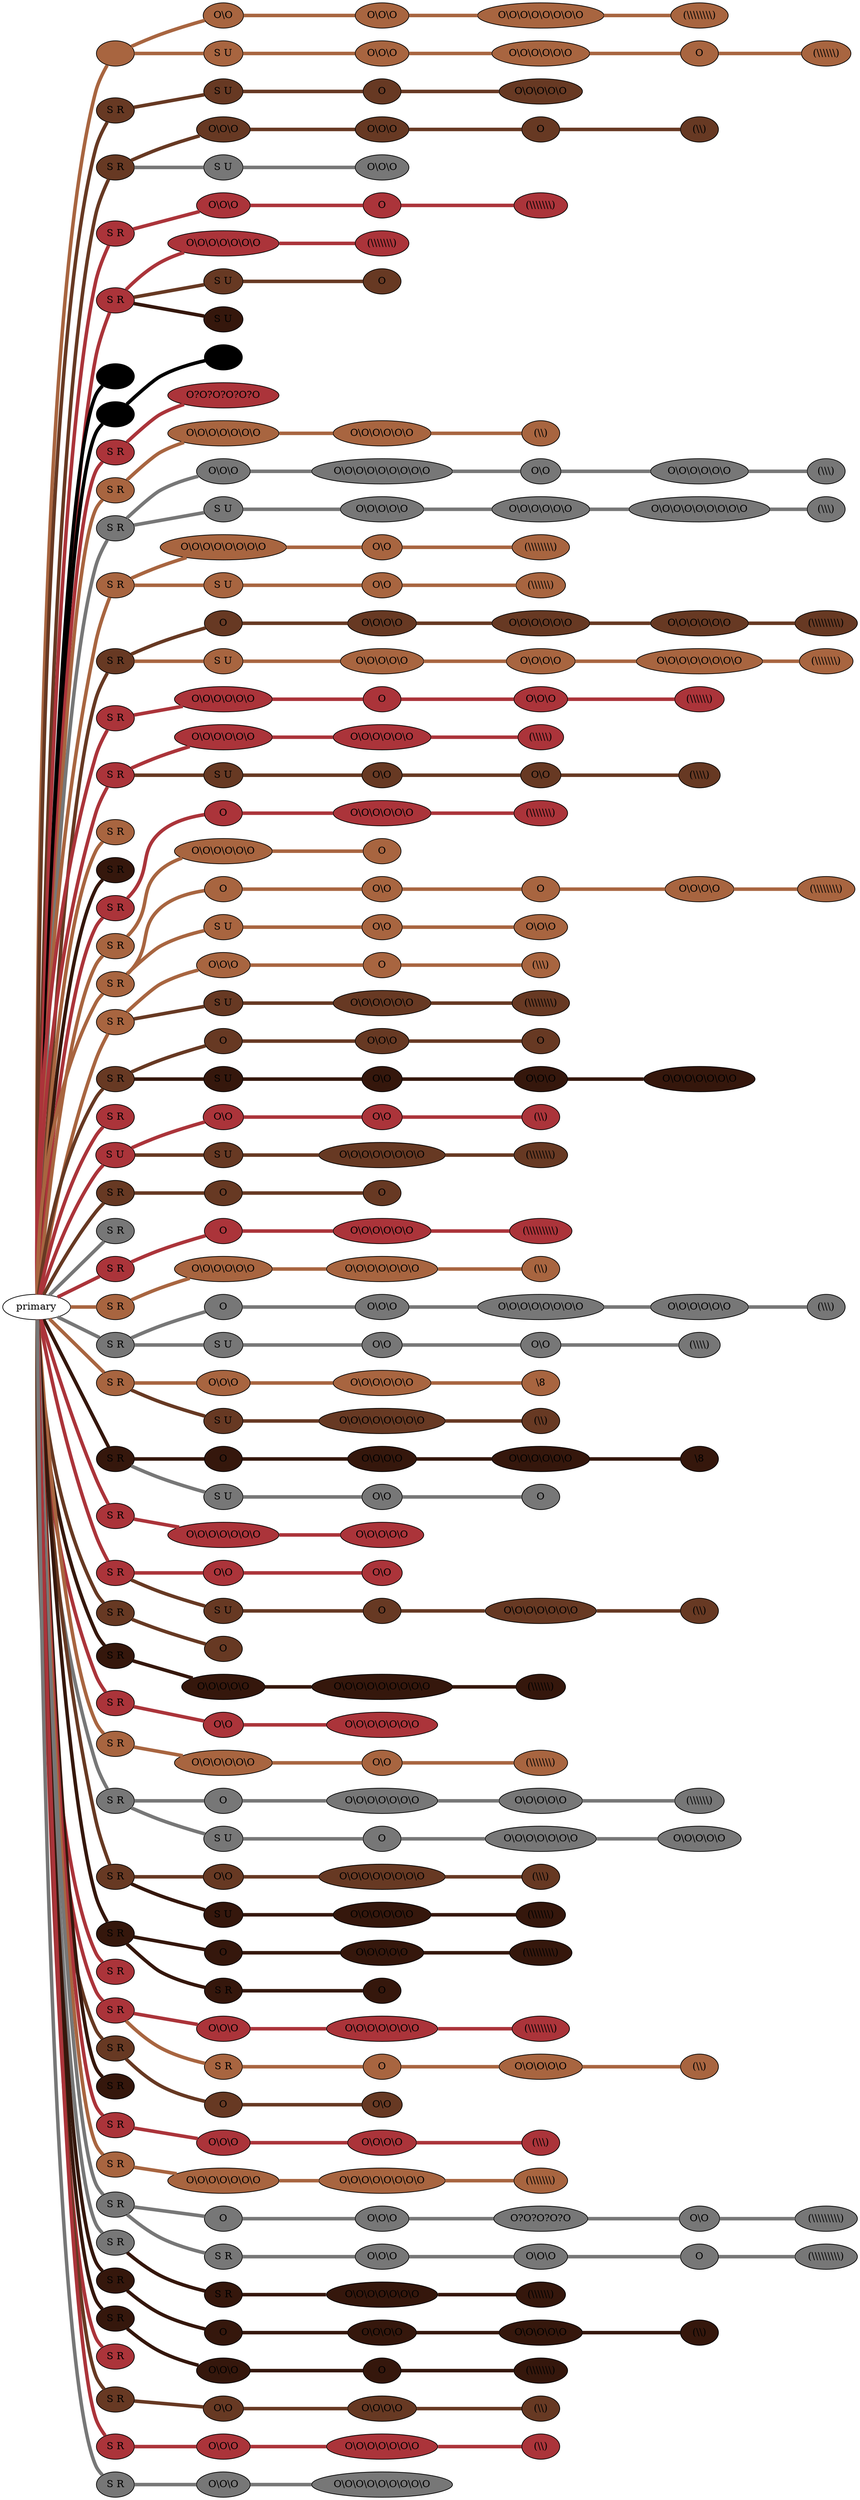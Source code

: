 graph {
 graph [rankdir=LR]
"1" [qtype="pendant_node", pendant_colors="#A86540,#777777", pendant_ply="", pendant_attach="", pendant_length="", label=" ", style=filled, fillcolor="#A86540"]
"primary" -- "1" [qtype="pendant_link",penwidth=5,color="#A86540"]
"1:0" [qtype="knot_node", knot_value="2", knot_type="S", knot_position="5.0", knot_spin="Z", label="O\\O", style=filled, fillcolor="#A86540"]
"1" -- "1:0" [qtype="knot_link",penwidth=5,color="#A86540"]
"1:1" [qtype="knot_node", knot_value="3", knot_type="S", knot_position="15.0", knot_spin="Z", label="O\\O\\O", style=filled, fillcolor="#A86540"]
"1:0" -- "1:1" [qtype="knot_link",penwidth=5,color="#A86540"]
"1:2" [qtype="knot_node", knot_value="8", knot_type="S", knot_position="25.0", knot_spin="Z", label="O\\O\\O\\O\\O\\O\\O\\O", style=filled, fillcolor="#A86540"]
"1:1" -- "1:2" [qtype="knot_link",penwidth=5,color="#A86540"]
"1:3" [qtype="knot_node", knot_value="8", knot_type="L", knot_position="41.0", knot_spin="Z", label="(\\\\\\\\\\\\\\\\)", style=filled, fillcolor="#A86540"]
"1:2" -- "1:3" [qtype="knot_link",penwidth=5,color="#A86540"]
"1s1" [qtype="pendant_node", pendant_colors="#A86540,#777777", pendant_ply="S", pendant_attach="U", pendant_length="49", label="S U", style=filled, fillcolor="#A86540"]
"1" -- "1s1" [qtype="pendant_link",penwidth=5,color="#A86540"]
"1s1:0" [qtype="knot_node", knot_value="3", knot_type="S", knot_position="12.0", knot_spin="Z", label="O\\O\\O", style=filled, fillcolor="#A86540"]
"1s1" -- "1s1:0" [qtype="knot_link",penwidth=5,color="#A86540"]
"1s1:1" [qtype="knot_node", knot_value="6", knot_type="S", knot_position="22.5", knot_spin="Z", label="O\\O\\O\\O\\O\\O", style=filled, fillcolor="#A86540"]
"1s1:0" -- "1s1:1" [qtype="knot_link",penwidth=5,color="#A86540"]
"1s1:2" [qtype="knot_node", knot_value="1", knot_type="S", knot_position="30.0", knot_spin="Z", label="O", style=filled, fillcolor="#A86540"]
"1s1:1" -- "1s1:2" [qtype="knot_link",penwidth=5,color="#A86540"]
"1s1:3" [qtype="knot_node", knot_value="6", knot_type="L", knot_position="38.0", knot_spin="Z", label="(\\\\\\\\\\\\)", style=filled, fillcolor="#A86540"]
"1s1:2" -- "1s1:3" [qtype="knot_link",penwidth=5,color="#A86540"]
"2" [qtype="pendant_node", pendant_colors="#673923,#A86540", pendant_ply="S", pendant_attach="R", pendant_length="23", label="S R", style=filled, fillcolor="#673923"]
"primary" -- "2" [qtype="pendant_link",penwidth=5,color="#673923"]
"2s1" [qtype="pendant_node", pendant_colors="#673923,#A86540", pendant_ply="S", pendant_attach="U", pendant_length="59", label="S U", style=filled, fillcolor="#673923"]
"2" -- "2s1" [qtype="pendant_link",penwidth=5,color="#673923"]
"2s1:0" [qtype="knot_node", knot_value="1", knot_type="S", knot_position="21.5", knot_spin="Z", label="O", style=filled, fillcolor="#673923"]
"2s1" -- "2s1:0" [qtype="knot_link",penwidth=5,color="#673923"]
"2s1:1" [qtype="knot_node", knot_value="5", knot_type="S", knot_position="29.0", knot_spin="Z", label="O\\O\\O\\O\\O", style=filled, fillcolor="#673923"]
"2s1:0" -- "2s1:1" [qtype="knot_link",penwidth=5,color="#673923"]
"3" [qtype="pendant_node", pendant_colors="#673923,#A86540", pendant_ply="S", pendant_attach="R", pendant_length="66", label="S R", style=filled, fillcolor="#673923"]
"primary" -- "3" [qtype="pendant_link",penwidth=5,color="#673923"]
"3:0" [qtype="knot_node", knot_value="3", knot_type="S", knot_position="15.0", knot_spin="Z", label="O\\O\\O", style=filled, fillcolor="#673923"]
"3" -- "3:0" [qtype="knot_link",penwidth=5,color="#673923"]
"3:1" [qtype="knot_node", knot_value="3", knot_type="S", knot_position="24.5", knot_spin="Z", label="O\\O\\O", style=filled, fillcolor="#673923"]
"3:0" -- "3:1" [qtype="knot_link",penwidth=5,color="#673923"]
"3:2" [qtype="knot_node", knot_value="1", knot_type="S", knot_position="33.0", knot_spin="Z", label="O", style=filled, fillcolor="#673923"]
"3:1" -- "3:2" [qtype="knot_link",penwidth=5,color="#673923"]
"3:3" [qtype="knot_node", knot_value="2", knot_type="L", knot_position="40.0", knot_spin="Z", label="(\\\\)", style=filled, fillcolor="#673923"]
"3:2" -- "3:3" [qtype="knot_link",penwidth=5,color="#673923"]
"3s1" [qtype="pendant_node", pendant_colors="#777777,#35170C", pendant_ply="S", pendant_attach="U", pendant_length="4", label="S U", style=filled, fillcolor="#777777"]
"3" -- "3s1" [qtype="pendant_link",penwidth=5,color="#777777"]
"3s1:0" [qtype="knot_node", knot_value="3", knot_type="S", knot_position="4.0", knot_spin="Z", label="O\\O\\O", style=filled, fillcolor="#777777"]
"3s1" -- "3s1:0" [qtype="knot_link",penwidth=5,color="#777777"]
"4" [qtype="pendant_node", pendant_colors="#AB343A", pendant_ply="S", pendant_attach="R", pendant_length="67", label="S R", style=filled, fillcolor="#AB343A"]
"primary" -- "4" [qtype="pendant_link",penwidth=5,color="#AB343A"]
"4:0" [qtype="knot_node", knot_value="3", knot_type="S", knot_position="25.0", knot_spin="Z", label="O\\O\\O", style=filled, fillcolor="#AB343A"]
"4" -- "4:0" [qtype="knot_link",penwidth=5,color="#AB343A"]
"4:1" [qtype="knot_node", knot_value="1", knot_type="S", knot_position="33.0", knot_spin="Z", label="O", style=filled, fillcolor="#AB343A"]
"4:0" -- "4:1" [qtype="knot_link",penwidth=5,color="#AB343A"]
"4:2" [qtype="knot_node", knot_value="7", knot_type="L", knot_position="41.0", knot_spin="Z", label="(\\\\\\\\\\\\\\)", style=filled, fillcolor="#AB343A"]
"4:1" -- "4:2" [qtype="knot_link",penwidth=5,color="#AB343A"]
"5" [qtype="pendant_node", pendant_colors="#AB343A,#673923", pendant_ply="S", pendant_attach="R", pendant_length="56", label="S R", style=filled, fillcolor="#AB343A"]
"primary" -- "5" [qtype="pendant_link",penwidth=5,color="#AB343A"]
"5:0" [qtype="knot_node", knot_value="7", knot_type="S", knot_position="25.5", knot_spin="Z", label="O\\O\\O\\O\\O\\O\\O", style=filled, fillcolor="#AB343A"]
"5" -- "5:0" [qtype="knot_link",penwidth=5,color="#AB343A"]
"5:1" [qtype="knot_node", knot_value="7", knot_type="L", knot_position="40.0", knot_spin="Z", label="(\\\\\\\\\\\\\\)", style=filled, fillcolor="#AB343A"]
"5:0" -- "5:1" [qtype="knot_link",penwidth=5,color="#AB343A"]
"5s1" [qtype="pendant_node", pendant_colors="#673923", pendant_ply="S", pendant_attach="U", pendant_length="29", label="S U", style=filled, fillcolor="#673923"]
"5" -- "5s1" [qtype="pendant_link",penwidth=5,color="#673923"]
"5s1:0" [qtype="knot_node", knot_value="1", knot_type="S", knot_position="16.5", knot_spin="Z", label="O", style=filled, fillcolor="#673923"]
"5s1" -- "5s1:0" [qtype="knot_link",penwidth=5,color="#673923"]
"5s2" [qtype="pendant_node", pendant_colors="#35170C", pendant_ply="S", pendant_attach="U", pendant_length="0", label="S U", style=filled, fillcolor="#35170C"]
"5" -- "5s2" [qtype="pendant_link",penwidth=5,color="#35170C"]
"6" [qtype="pendant_node", pendant_colors="#000000", pendant_ply="S", pendant_attach="R", pendant_length="0", label="S R", style=filled, fillcolor="#000000"]
"primary" -- "6" [qtype="pendant_link",penwidth=5,color="#000000"]
"7" [qtype="pendant_node", pendant_colors="#000000,#673923", pendant_ply="S", pendant_attach="R", pendant_length="14", label="S R", style=filled, fillcolor="#000000"]
"primary" -- "7" [qtype="pendant_link",penwidth=5,color="#000000"]
"7:0" [qtype="knot_node", knot_value="1", knot_type="S", knot_position="14.0", knot_spin="Z", label="O", style=filled, fillcolor="#000000"]
"7" -- "7:0" [qtype="knot_link",penwidth=5,color="#000000"]
"8" [qtype="pendant_node", pendant_colors="#AB343A,#673923", pendant_ply="S", pendant_attach="R", pendant_length="26", label="S R", style=filled, fillcolor="#AB343A"]
"primary" -- "8" [qtype="pendant_link",penwidth=5,color="#AB343A"]
"8:0" [qtype="knot_node", knot_value="6", knot_type="S", knot_position="25.5", knot_spin="UZZZZZ", label="O?O?O?O?O?O", style=filled, fillcolor="#AB343A"]
"8" -- "8:0" [qtype="knot_link",penwidth=5,color="#AB343A"]
"9" [qtype="pendant_node", pendant_colors="#A86540,#777777", pendant_ply="S", pendant_attach="R", pendant_length="58", label="S R", style=filled, fillcolor="#A86540"]
"primary" -- "9" [qtype="pendant_link",penwidth=5,color="#A86540"]
"9:0" [qtype="knot_node", knot_value="7", knot_type="S", knot_position="24.0", knot_spin="Z", label="O\\O\\O\\O\\O\\O\\O", style=filled, fillcolor="#A86540"]
"9" -- "9:0" [qtype="knot_link",penwidth=5,color="#A86540"]
"9:1" [qtype="knot_node", knot_value="6", knot_type="S", knot_position="32.0", knot_spin="Z", label="O\\O\\O\\O\\O\\O", style=filled, fillcolor="#A86540"]
"9:0" -- "9:1" [qtype="knot_link",penwidth=5,color="#A86540"]
"9:2" [qtype="knot_node", knot_value="2", knot_type="L", knot_position="40.0", knot_spin="Z", label="(\\\\)", style=filled, fillcolor="#A86540"]
"9:1" -- "9:2" [qtype="knot_link",penwidth=5,color="#A86540"]
"10" [qtype="pendant_node", pendant_colors="#777777", pendant_ply="S", pendant_attach="R", pendant_length="48", label="S R", style=filled, fillcolor="#777777"]
"primary" -- "10" [qtype="pendant_link",penwidth=5,color="#777777"]
"10:0" [qtype="knot_node", knot_value="3", knot_type="S", knot_position="6.0", knot_spin="Z", label="O\\O\\O", style=filled, fillcolor="#777777"]
"10" -- "10:0" [qtype="knot_link",penwidth=5,color="#777777"]
"10:1" [qtype="knot_node", knot_value="9", knot_type="S", knot_position="16.0", knot_spin="Z", label="O\\O\\O\\O\\O\\O\\O\\O\\O", style=filled, fillcolor="#777777"]
"10:0" -- "10:1" [qtype="knot_link",penwidth=5,color="#777777"]
"10:2" [qtype="knot_node", knot_value="2", knot_type="S", knot_position="26.0", knot_spin="Z", label="O\\O", style=filled, fillcolor="#777777"]
"10:1" -- "10:2" [qtype="knot_link",penwidth=5,color="#777777"]
"10:3" [qtype="knot_node", knot_value="6", knot_type="S", knot_position="34.5", knot_spin="Z", label="O\\O\\O\\O\\O\\O", style=filled, fillcolor="#777777"]
"10:2" -- "10:3" [qtype="knot_link",penwidth=5,color="#777777"]
"10:4" [qtype="knot_node", knot_value="3", knot_type="L", knot_position="42.5", knot_spin="Z", label="(\\\\\\)", style=filled, fillcolor="#777777"]
"10:3" -- "10:4" [qtype="knot_link",penwidth=5,color="#777777"]
"10s1" [qtype="pendant_node", pendant_colors="#777777", pendant_ply="S", pendant_attach="U", pendant_length="48", label="S U", style=filled, fillcolor="#777777"]
"10" -- "10s1" [qtype="pendant_link",penwidth=5,color="#777777"]
"10s1:0" [qtype="knot_node", knot_value="5", knot_type="S", knot_position="13.0", knot_spin="Z", label="O\\O\\O\\O\\O", style=filled, fillcolor="#777777"]
"10s1" -- "10s1:0" [qtype="knot_link",penwidth=5,color="#777777"]
"10s1:1" [qtype="knot_node", knot_value="6", knot_type="S", knot_position="24.0", knot_spin="Z", label="O\\O\\O\\O\\O\\O", style=filled, fillcolor="#777777"]
"10s1:0" -- "10s1:1" [qtype="knot_link",penwidth=5,color="#777777"]
"10s1:2" [qtype="knot_node", knot_value="9", knot_type="S", knot_position="32.5", knot_spin="Z", label="O\\O\\O\\O\\O\\O\\O\\O\\O", style=filled, fillcolor="#777777"]
"10s1:1" -- "10s1:2" [qtype="knot_link",penwidth=5,color="#777777"]
"10s1:3" [qtype="knot_node", knot_value="3", knot_type="L", knot_position="39.5", knot_spin="Z", label="(\\\\\\)", style=filled, fillcolor="#777777"]
"10s1:2" -- "10s1:3" [qtype="knot_link",penwidth=5,color="#777777"]
"11" [qtype="pendant_node", pendant_colors="#A86540,#777777", pendant_ply="S", pendant_attach="R", pendant_length="58", label="S R", style=filled, fillcolor="#A86540"]
"primary" -- "11" [qtype="pendant_link",penwidth=5,color="#A86540"]
"11:0" [qtype="knot_node", knot_value="8", knot_type="S", knot_position="26.5", knot_spin="Z", label="O\\O\\O\\O\\O\\O\\O\\O", style=filled, fillcolor="#A86540"]
"11" -- "11:0" [qtype="knot_link",penwidth=5,color="#A86540"]
"11:1" [qtype="knot_node", knot_value="2", knot_type="S", knot_position="35.0", knot_spin="Z", label="O\\O", style=filled, fillcolor="#A86540"]
"11:0" -- "11:1" [qtype="knot_link",penwidth=5,color="#A86540"]
"11:2" [qtype="knot_node", knot_value="8", knot_type="L", knot_position="43.0", knot_spin="Z", label="(\\\\\\\\\\\\\\\\)", style=filled, fillcolor="#A86540"]
"11:1" -- "11:2" [qtype="knot_link",penwidth=5,color="#A86540"]
"11s1" [qtype="pendant_node", pendant_colors="#A86540,#777777", pendant_ply="S", pendant_attach="U", pendant_length="53", label="S U", style=filled, fillcolor="#A86540"]
"11" -- "11s1" [qtype="pendant_link",penwidth=5,color="#A86540"]
"11s1:0" [qtype="knot_node", knot_value="2", knot_type="S", knot_position="23.0", knot_spin="Z", label="O\\O", style=filled, fillcolor="#A86540"]
"11s1" -- "11s1:0" [qtype="knot_link",penwidth=5,color="#A86540"]
"11s1:1" [qtype="knot_node", knot_value="6", knot_type="L", knot_position="40.0", knot_spin="Z", label="(\\\\\\\\\\\\)", style=filled, fillcolor="#A86540"]
"11s1:0" -- "11s1:1" [qtype="knot_link",penwidth=5,color="#A86540"]
"12" [qtype="pendant_node", pendant_colors="#673923,#777777", pendant_ply="S", pendant_attach="R", pendant_length="45", label="S R", style=filled, fillcolor="#673923"]
"primary" -- "12" [qtype="pendant_link",penwidth=5,color="#673923"]
"12:0" [qtype="knot_node", knot_value="1", knot_type="S", knot_position="5.5", knot_spin="Z", label="O", style=filled, fillcolor="#673923"]
"12" -- "12:0" [qtype="knot_link",penwidth=5,color="#673923"]
"12:1" [qtype="knot_node", knot_value="4", knot_type="S", knot_position="14.5", knot_spin="Z", label="O\\O\\O\\O", style=filled, fillcolor="#673923"]
"12:0" -- "12:1" [qtype="knot_link",penwidth=5,color="#673923"]
"12:2" [qtype="knot_node", knot_value="6", knot_type="S", knot_position="25.5", knot_spin="Z", label="O\\O\\O\\O\\O\\O", style=filled, fillcolor="#673923"]
"12:1" -- "12:2" [qtype="knot_link",penwidth=5,color="#673923"]
"12:3" [qtype="knot_node", knot_value="6", knot_type="S", knot_position="33.0", knot_spin="Z", label="O\\O\\O\\O\\O\\O", style=filled, fillcolor="#673923"]
"12:2" -- "12:3" [qtype="knot_link",penwidth=5,color="#673923"]
"12:4" [qtype="knot_node", knot_value="9", knot_type="L", knot_position="41.0", knot_spin="Z", label="(\\\\\\\\\\\\\\\\\\)", style=filled, fillcolor="#673923"]
"12:3" -- "12:4" [qtype="knot_link",penwidth=5,color="#673923"]
"12s1" [qtype="pendant_node", pendant_colors="#A86540,#777777", pendant_ply="S", pendant_attach="U", pendant_length="41", label="S U", style=filled, fillcolor="#A86540"]
"12" -- "12s1" [qtype="pendant_link",penwidth=5,color="#A86540"]
"12s1:0" [qtype="knot_node", knot_value="5", knot_type="S", knot_position="12.0", knot_spin="Z", label="O\\O\\O\\O\\O", style=filled, fillcolor="#A86540"]
"12s1" -- "12s1:0" [qtype="knot_link",penwidth=5,color="#A86540"]
"12s1:1" [qtype="knot_node", knot_value="4", knot_type="S", knot_position="22.0", knot_spin="Z", label="O\\O\\O\\O", style=filled, fillcolor="#A86540"]
"12s1:0" -- "12s1:1" [qtype="knot_link",penwidth=5,color="#A86540"]
"12s1:2" [qtype="knot_node", knot_value="8", knot_type="S", knot_position="31.0", knot_spin="Z", label="O\\O\\O\\O\\O\\O\\O\\O", style=filled, fillcolor="#A86540"]
"12s1:1" -- "12s1:2" [qtype="knot_link",penwidth=5,color="#A86540"]
"12s1:3" [qtype="knot_node", knot_value="7", knot_type="L", knot_position="37.0", knot_spin="Z", label="(\\\\\\\\\\\\\\)", style=filled, fillcolor="#A86540"]
"12s1:2" -- "12s1:3" [qtype="knot_link",penwidth=5,color="#A86540"]
"13" [qtype="pendant_node", pendant_colors="#AB343A", pendant_ply="S", pendant_attach="R", pendant_length="48", label="S R", style=filled, fillcolor="#AB343A"]
"primary" -- "13" [qtype="pendant_link",penwidth=5,color="#AB343A"]
"13:0" [qtype="knot_node", knot_value="6", knot_type="S", knot_position="15.5", knot_spin="Z", label="O\\O\\O\\O\\O\\O", style=filled, fillcolor="#AB343A"]
"13" -- "13:0" [qtype="knot_link",penwidth=5,color="#AB343A"]
"13:1" [qtype="knot_node", knot_value="1", knot_type="S", knot_position="25.5", knot_spin="Z", label="O", style=filled, fillcolor="#AB343A"]
"13:0" -- "13:1" [qtype="knot_link",penwidth=5,color="#AB343A"]
"13:2" [qtype="knot_node", knot_value="3", knot_type="S", knot_position="34.0", knot_spin="Z", label="O\\O\\O", style=filled, fillcolor="#AB343A"]
"13:1" -- "13:2" [qtype="knot_link",penwidth=5,color="#AB343A"]
"13:3" [qtype="knot_node", knot_value="6", knot_type="L", knot_position="42.0", knot_spin="Z", label="(\\\\\\\\\\\\)", style=filled, fillcolor="#AB343A"]
"13:2" -- "13:3" [qtype="knot_link",penwidth=5,color="#AB343A"]
"14" [qtype="pendant_node", pendant_colors="#AB343A,#673923", pendant_ply="S", pendant_attach="R", pendant_length="54", label="S R", style=filled, fillcolor="#AB343A"]
"primary" -- "14" [qtype="pendant_link",penwidth=5,color="#AB343A"]
"14:0" [qtype="knot_node", knot_value="6", knot_type="S", knot_position="26.5", knot_spin="Z", label="O\\O\\O\\O\\O\\O", style=filled, fillcolor="#AB343A"]
"14" -- "14:0" [qtype="knot_link",penwidth=5,color="#AB343A"]
"14:1" [qtype="knot_node", knot_value="6", knot_type="S", knot_position="34.0", knot_spin="Z", label="O\\O\\O\\O\\O\\O", style=filled, fillcolor="#AB343A"]
"14:0" -- "14:1" [qtype="knot_link",penwidth=5,color="#AB343A"]
"14:2" [qtype="knot_node", knot_value="5", knot_type="L", knot_position="41.0", knot_spin="Z", label="(\\\\\\\\\\)", style=filled, fillcolor="#AB343A"]
"14:1" -- "14:2" [qtype="knot_link",penwidth=5,color="#AB343A"]
"14s1" [qtype="pendant_node", pendant_colors="#673923,#777777", pendant_ply="S", pendant_attach="U", pendant_length="35", label="S U", style=filled, fillcolor="#673923"]
"14" -- "14s1" [qtype="pendant_link",penwidth=5,color="#673923"]
"14s1:0" [qtype="knot_node", knot_value="2", knot_type="S", knot_position="22.0", knot_spin="Z", label="O\\O", style=filled, fillcolor="#673923"]
"14s1" -- "14s1:0" [qtype="knot_link",penwidth=5,color="#673923"]
"14s1:1" [qtype="knot_node", knot_value="2", knot_type="S", knot_position="29.5", knot_spin="Z", label="O\\O", style=filled, fillcolor="#673923"]
"14s1:0" -- "14s1:1" [qtype="knot_link",penwidth=5,color="#673923"]
"14s1:2" [qtype="knot_node", knot_value="4", knot_type="L", knot_position="35.0", knot_spin="Z", label="(\\\\\\\\)", style=filled, fillcolor="#673923"]
"14s1:1" -- "14s1:2" [qtype="knot_link",penwidth=5,color="#673923"]
"15" [qtype="pendant_node", pendant_colors="#A86540,#35170C", pendant_ply="S", pendant_attach="R", pendant_length="14", label="S R", style=filled, fillcolor="#A86540"]
"primary" -- "15" [qtype="pendant_link",penwidth=5,color="#A86540"]
"16" [qtype="pendant_node", pendant_colors="#35170C,#673923", pendant_ply="S", pendant_attach="R", pendant_length="1", label="S R", style=filled, fillcolor="#35170C"]
"primary" -- "16" [qtype="pendant_link",penwidth=5,color="#35170C"]
"17" [qtype="pendant_node", pendant_colors="#AB343A,#673923", pendant_ply="S", pendant_attach="R", pendant_length="54", label="S R", style=filled, fillcolor="#AB343A"]
"primary" -- "17" [qtype="pendant_link",penwidth=5,color="#AB343A"]
"17:0" [qtype="knot_node", knot_value="1", knot_type="S", knot_position="14.5", knot_spin="Z", label="O", style=filled, fillcolor="#AB343A"]
"17" -- "17:0" [qtype="knot_link",penwidth=5,color="#AB343A"]
"17:1" [qtype="knot_node", knot_value="6", knot_type="S", knot_position="33.5", knot_spin="Z", label="O\\O\\O\\O\\O\\O", style=filled, fillcolor="#AB343A"]
"17:0" -- "17:1" [qtype="knot_link",penwidth=5,color="#AB343A"]
"17:2" [qtype="knot_node", knot_value="7", knot_type="L", knot_position="41.0", knot_spin="Z", label="(\\\\\\\\\\\\\\)", style=filled, fillcolor="#AB343A"]
"17:1" -- "17:2" [qtype="knot_link",penwidth=5,color="#AB343A"]
"18" [qtype="pendant_node", pendant_colors="#A86540,#777777", pendant_ply="S", pendant_attach="R", pendant_length="34", label="S R", style=filled, fillcolor="#A86540"]
"primary" -- "18" [qtype="pendant_link",penwidth=5,color="#A86540"]
"18:0" [qtype="knot_node", knot_value="6", knot_type="S", knot_position="26.0", knot_spin="Z", label="O\\O\\O\\O\\O\\O", style=filled, fillcolor="#A86540"]
"18" -- "18:0" [qtype="knot_link",penwidth=5,color="#A86540"]
"18:1" [qtype="knot_node", knot_value="1", knot_type="S", knot_position="33.0", knot_spin="Z", label="O", style=filled, fillcolor="#A86540"]
"18:0" -- "18:1" [qtype="knot_link",penwidth=5,color="#A86540"]
"19" [qtype="pendant_node", pendant_colors="#A86540,#777777", pendant_ply="S", pendant_attach="R", pendant_length="53", label="S R", style=filled, fillcolor="#A86540"]
"primary" -- "19" [qtype="pendant_link",penwidth=5,color="#A86540"]
"19:0" [qtype="knot_node", knot_value="1", knot_type="S", knot_position="5.5", knot_spin="Z", label="O", style=filled, fillcolor="#A86540"]
"19" -- "19:0" [qtype="knot_link",penwidth=5,color="#A86540"]
"19:1" [qtype="knot_node", knot_value="2", knot_type="S", knot_position="14.5", knot_spin="Z", label="O\\O", style=filled, fillcolor="#A86540"]
"19:0" -- "19:1" [qtype="knot_link",penwidth=5,color="#A86540"]
"19:2" [qtype="knot_node", knot_value="1", knot_type="S", knot_position="24.5", knot_spin="Z", label="O", style=filled, fillcolor="#A86540"]
"19:1" -- "19:2" [qtype="knot_link",penwidth=5,color="#A86540"]
"19:3" [qtype="knot_node", knot_value="4", knot_type="S", knot_position="32.5", knot_spin="Z", label="O\\O\\O\\O", style=filled, fillcolor="#A86540"]
"19:2" -- "19:3" [qtype="knot_link",penwidth=5,color="#A86540"]
"19:4" [qtype="knot_node", knot_value="8", knot_type="L", knot_position="40.5", knot_spin="Z", label="(\\\\\\\\\\\\\\\\)", style=filled, fillcolor="#A86540"]
"19:3" -- "19:4" [qtype="knot_link",penwidth=5,color="#A86540"]
"19s1" [qtype="pendant_node", pendant_colors="#A86540,#777777", pendant_ply="S", pendant_attach="U", pendant_length="25", label="S U", style=filled, fillcolor="#A86540"]
"19" -- "19s1" [qtype="pendant_link",penwidth=5,color="#A86540"]
"19s1:0" [qtype="knot_node", knot_value="2", knot_type="S", knot_position="13.0", knot_spin="Z", label="O\\O", style=filled, fillcolor="#A86540"]
"19s1" -- "19s1:0" [qtype="knot_link",penwidth=5,color="#A86540"]
"19s1:1" [qtype="knot_node", knot_value="3", knot_type="S", knot_position="22.5", knot_spin="Z", label="O\\O\\O", style=filled, fillcolor="#A86540"]
"19s1:0" -- "19s1:1" [qtype="knot_link",penwidth=5,color="#A86540"]
"20" [qtype="pendant_node", pendant_colors="#A86540,#777777", pendant_ply="S", pendant_attach="R", pendant_length="56", label="S R", style=filled, fillcolor="#A86540"]
"primary" -- "20" [qtype="pendant_link",penwidth=5,color="#A86540"]
"20:0" [qtype="knot_node", knot_value="3", knot_type="S", knot_position="26.0", knot_spin="Z", label="O\\O\\O", style=filled, fillcolor="#A86540"]
"20" -- "20:0" [qtype="knot_link",penwidth=5,color="#A86540"]
"20:1" [qtype="knot_node", knot_value="1", knot_type="S", knot_position="33.0", knot_spin="Z", label="O", style=filled, fillcolor="#A86540"]
"20:0" -- "20:1" [qtype="knot_link",penwidth=5,color="#A86540"]
"20:2" [qtype="knot_node", knot_value="3", knot_type="L", knot_position="41.0", knot_spin="Z", label="(\\\\\\)", style=filled, fillcolor="#A86540"]
"20:1" -- "20:2" [qtype="knot_link",penwidth=5,color="#A86540"]
"20s1" [qtype="pendant_node", pendant_colors="#673923,#A86540", pendant_ply="S", pendant_attach="U", pendant_length="46", label="S U", style=filled, fillcolor="#673923"]
"20" -- "20s1" [qtype="pendant_link",penwidth=5,color="#673923"]
"20s1:0" [qtype="knot_node", knot_value="6", knot_type="S", knot_position="31.0", knot_spin="Z", label="O\\O\\O\\O\\O\\O", style=filled, fillcolor="#673923"]
"20s1" -- "20s1:0" [qtype="knot_link",penwidth=5,color="#673923"]
"20s1:1" [qtype="knot_node", knot_value="8", knot_type="L", knot_position="38.0", knot_spin="Z", label="(\\\\\\\\\\\\\\\\)", style=filled, fillcolor="#673923"]
"20s1:0" -- "20s1:1" [qtype="knot_link",penwidth=5,color="#673923"]
"21" [qtype="pendant_node", pendant_colors="#673923", pendant_ply="S", pendant_attach="R", pendant_length="70", label="S R", style=filled, fillcolor="#673923"]
"primary" -- "21" [qtype="pendant_link",penwidth=5,color="#673923"]
"21:0" [qtype="knot_node", knot_value="1", knot_type="S", knot_position="14.0", knot_spin="Z", label="O", style=filled, fillcolor="#673923"]
"21" -- "21:0" [qtype="knot_link",penwidth=5,color="#673923"]
"21:1" [qtype="knot_node", knot_value="3", knot_type="S", knot_position="24.0", knot_spin="Z", label="O\\O\\O", style=filled, fillcolor="#673923"]
"21:0" -- "21:1" [qtype="knot_link",penwidth=5,color="#673923"]
"21:2" [qtype="knot_node", knot_value="1", knot_type="S", knot_position="31.0", knot_spin="Z", label="O", style=filled, fillcolor="#673923"]
"21:1" -- "21:2" [qtype="knot_link",penwidth=5,color="#673923"]
"21s1" [qtype="pendant_node", pendant_colors="#35170C,#777777", pendant_ply="S", pendant_attach="U", pendant_length="33", label="S U", style=filled, fillcolor="#35170C"]
"21" -- "21s1" [qtype="pendant_link",penwidth=5,color="#35170C"]
"21s1:0" [qtype="knot_node", knot_value="2", knot_type="S", knot_position="3.0", knot_spin="Z", label="O\\O", style=filled, fillcolor="#35170C"]
"21s1" -- "21s1:0" [qtype="knot_link",penwidth=5,color="#35170C"]
"21s1:1" [qtype="knot_node", knot_value="3", knot_type="S", knot_position="13.5", knot_spin="Z", label="O\\O\\O", style=filled, fillcolor="#35170C"]
"21s1:0" -- "21s1:1" [qtype="knot_link",penwidth=5,color="#35170C"]
"21s1:2" [qtype="knot_node", knot_value="7", knot_type="S", knot_position="23.0", knot_spin="Z", label="O\\O\\O\\O\\O\\O\\O", style=filled, fillcolor="#35170C"]
"21s1:1" -- "21s1:2" [qtype="knot_link",penwidth=5,color="#35170C"]
"22" [qtype="pendant_node", pendant_colors="#AB343A", pendant_ply="S", pendant_attach="R", pendant_length="0", label="S R", style=filled, fillcolor="#AB343A"]
"primary" -- "22" [qtype="pendant_link",penwidth=5,color="#AB343A"]
"23" [qtype="pendant_node", pendant_colors="#AB343A,#673923", pendant_ply="S", pendant_attach="U", pendant_length="67", label="S U", style=filled, fillcolor="#AB343A"]
"primary" -- "23" [qtype="pendant_link",penwidth=5,color="#AB343A"]
"23:0" [qtype="knot_node", knot_value="2", knot_type="S", knot_position="24.0", knot_spin="Z", label="O\\O", style=filled, fillcolor="#AB343A"]
"23" -- "23:0" [qtype="knot_link",penwidth=5,color="#AB343A"]
"23:1" [qtype="knot_node", knot_value="2", knot_type="S", knot_position="31.5", knot_spin="Z", label="O\\O", style=filled, fillcolor="#AB343A"]
"23:0" -- "23:1" [qtype="knot_link",penwidth=5,color="#AB343A"]
"23:2" [qtype="knot_node", knot_value="2", knot_type="L", knot_position="39.0", knot_spin="Z", label="(\\\\)", style=filled, fillcolor="#AB343A"]
"23:1" -- "23:2" [qtype="knot_link",penwidth=5,color="#AB343A"]
"23s1" [qtype="pendant_node", pendant_colors="#673923,#777777", pendant_ply="S", pendant_attach="U", pendant_length="56", label="S U", style=filled, fillcolor="#673923"]
"23" -- "23s1" [qtype="pendant_link",penwidth=5,color="#673923"]
"23s1:0" [qtype="knot_node", knot_value="8", knot_type="S", knot_position="32.5", knot_spin="Z", label="O\\O\\O\\O\\O\\O\\O\\O", style=filled, fillcolor="#673923"]
"23s1" -- "23s1:0" [qtype="knot_link",penwidth=5,color="#673923"]
"23s1:1" [qtype="knot_node", knot_value="7", knot_type="L", knot_position="40.0", knot_spin="Z", label="(\\\\\\\\\\\\\\)", style=filled, fillcolor="#673923"]
"23s1:0" -- "23s1:1" [qtype="knot_link",penwidth=5,color="#673923"]
"24" [qtype="pendant_node", pendant_colors="#673923,#AB343A,#35170C,#777777", pendant_ply="S", pendant_attach="R", pendant_length="36", label="S R", style=filled, fillcolor="#673923"]
"primary" -- "24" [qtype="pendant_link",penwidth=5,color="#673923"]
"24:0" [qtype="knot_node", knot_value="1", knot_type="S", knot_position="21.5", knot_spin="Z", label="O", style=filled, fillcolor="#673923"]
"24" -- "24:0" [qtype="knot_link",penwidth=5,color="#673923"]
"24:1" [qtype="knot_node", knot_value="1", knot_type="S", knot_position="28.5", knot_spin="Z", label="O", style=filled, fillcolor="#673923"]
"24:0" -- "24:1" [qtype="knot_link",penwidth=5,color="#673923"]
"25" [qtype="pendant_node", pendant_colors="#777777,#35170C", pendant_ply="S", pendant_attach="R", pendant_length="21", label="S R", style=filled, fillcolor="#777777"]
"primary" -- "25" [qtype="pendant_link",penwidth=5,color="#777777"]
"26" [qtype="pendant_node", pendant_colors="#AB343A,#673923", pendant_ply="S", pendant_attach="R", pendant_length="55", label="S R", style=filled, fillcolor="#AB343A"]
"primary" -- "26" [qtype="pendant_link",penwidth=5,color="#AB343A"]
"26:0" [qtype="knot_node", knot_value="1", knot_type="S", knot_position="24.0", knot_spin="Z", label="O", style=filled, fillcolor="#AB343A"]
"26" -- "26:0" [qtype="knot_link",penwidth=5,color="#AB343A"]
"26:1" [qtype="knot_node", knot_value="6", knot_type="S", knot_position="32.0", knot_spin="Z", label="O\\O\\O\\O\\O\\O", style=filled, fillcolor="#AB343A"]
"26:0" -- "26:1" [qtype="knot_link",penwidth=5,color="#AB343A"]
"26:2" [qtype="knot_node", knot_value="9", knot_type="L", knot_position="40.0", knot_spin="Z", label="(\\\\\\\\\\\\\\\\\\)", style=filled, fillcolor="#AB343A"]
"26:1" -- "26:2" [qtype="knot_link",penwidth=5,color="#AB343A"]
"27" [qtype="pendant_node", pendant_colors="#A86540,#777777", pendant_ply="S", pendant_attach="R", pendant_length="65", label="S R", style=filled, fillcolor="#A86540"]
"primary" -- "27" [qtype="pendant_link",penwidth=5,color="#A86540"]
"27:0" [qtype="knot_node", knot_value="6", knot_type="S", knot_position="24.0", knot_spin="Z", label="O\\O\\O\\O\\O\\O", style=filled, fillcolor="#A86540"]
"27" -- "27:0" [qtype="knot_link",penwidth=5,color="#A86540"]
"27:1" [qtype="knot_node", knot_value="7", knot_type="S", knot_position="33.0", knot_spin="Z", label="O\\O\\O\\O\\O\\O\\O", style=filled, fillcolor="#A86540"]
"27:0" -- "27:1" [qtype="knot_link",penwidth=5,color="#A86540"]
"27:2" [qtype="knot_node", knot_value="2", knot_type="L", knot_position="40.5", knot_spin="Z", label="(\\\\)", style=filled, fillcolor="#A86540"]
"27:1" -- "27:2" [qtype="knot_link",penwidth=5,color="#A86540"]
"28" [qtype="pendant_node", pendant_colors="#777777", pendant_ply="S", pendant_attach="R", pendant_length="43", label="S R", style=filled, fillcolor="#777777"]
"primary" -- "28" [qtype="pendant_link",penwidth=5,color="#777777"]
"28:0" [qtype="knot_node", knot_value="1", knot_type="S", knot_position="5.5", knot_spin="Z", label="O", style=filled, fillcolor="#777777"]
"28" -- "28:0" [qtype="knot_link",penwidth=5,color="#777777"]
"28:1" [qtype="knot_node", knot_value="3", knot_type="S", knot_position="15.5", knot_spin="Z", label="O\\O\\O", style=filled, fillcolor="#777777"]
"28:0" -- "28:1" [qtype="knot_link",penwidth=5,color="#777777"]
"28:2" [qtype="knot_node", knot_value="8", knot_type="S", knot_position="25.0", knot_spin="Z", label="O\\O\\O\\O\\O\\O\\O\\O", style=filled, fillcolor="#777777"]
"28:1" -- "28:2" [qtype="knot_link",penwidth=5,color="#777777"]
"28:3" [qtype="knot_node", knot_value="6", knot_type="S", knot_position="33.5", knot_spin="Z", label="O\\O\\O\\O\\O\\O", style=filled, fillcolor="#777777"]
"28:2" -- "28:3" [qtype="knot_link",penwidth=5,color="#777777"]
"28:4" [qtype="knot_node", knot_value="3", knot_type="L", knot_position="39.5", knot_spin="Z", label="(\\\\\\)", style=filled, fillcolor="#777777"]
"28:3" -- "28:4" [qtype="knot_link",penwidth=5,color="#777777"]
"28s1" [qtype="pendant_node", pendant_colors="#777777", pendant_ply="S", pendant_attach="U", pendant_length="58", label="S U", style=filled, fillcolor="#777777"]
"28" -- "28s1" [qtype="pendant_link",penwidth=5,color="#777777"]
"28s1:0" [qtype="knot_node", knot_value="2", knot_type="S", knot_position="13.0", knot_spin="Z", label="O\\O", style=filled, fillcolor="#777777"]
"28s1" -- "28s1:0" [qtype="knot_link",penwidth=5,color="#777777"]
"28s1:1" [qtype="knot_node", knot_value="2", knot_type="S", knot_position="22.0", knot_spin="Z", label="O\\O", style=filled, fillcolor="#777777"]
"28s1:0" -- "28s1:1" [qtype="knot_link",penwidth=5,color="#777777"]
"28s1:2" [qtype="knot_node", knot_value="4", knot_type="L", knot_position="37.0", knot_spin="Z", label="(\\\\\\\\)", style=filled, fillcolor="#777777"]
"28s1:1" -- "28s1:2" [qtype="knot_link",penwidth=5,color="#777777"]
"29" [qtype="pendant_node", pendant_colors="#A86540,#777777", pendant_ply="S", pendant_attach="R", pendant_length="66", label="S R", style=filled, fillcolor="#A86540"]
"primary" -- "29" [qtype="pendant_link",penwidth=5,color="#A86540"]
"29:0" [qtype="knot_node", knot_value="3", knot_type="S", knot_position="23.5", knot_spin="Z", label="O\\O\\O", style=filled, fillcolor="#A86540"]
"29" -- "29:0" [qtype="knot_link",penwidth=5,color="#A86540"]
"29:1" [qtype="knot_node", knot_value="6", knot_type="S", knot_position="32.5", knot_spin="Z", label="O\\O\\O\\O\\O\\O", style=filled, fillcolor="#A86540"]
"29:0" -- "29:1" [qtype="knot_link",penwidth=5,color="#A86540"]
"29:2" [qtype="knot_node", knot_value="1", knot_type="E", knot_position="39.5", knot_spin="Z", label="\\8", style=filled, fillcolor="#A86540"]
"29:1" -- "29:2" [qtype="knot_link",penwidth=5,color="#A86540"]
"29s1" [qtype="pendant_node", pendant_colors="#673923,#777777", pendant_ply="S", pendant_attach="U", pendant_length="40", label="S U", style=filled, fillcolor="#673923"]
"29" -- "29s1" [qtype="pendant_link",penwidth=5,color="#673923"]
"29s1:0" [qtype="knot_node", knot_value="8", knot_type="S", knot_position="30.5", knot_spin="Z", label="O\\O\\O\\O\\O\\O\\O\\O", style=filled, fillcolor="#673923"]
"29s1" -- "29s1:0" [qtype="knot_link",penwidth=5,color="#673923"]
"29s1:1" [qtype="knot_node", knot_value="2", knot_type="L", knot_position="38.0", knot_spin="Z", label="(\\\\)", style=filled, fillcolor="#673923"]
"29s1:0" -- "29s1:1" [qtype="knot_link",penwidth=5,color="#673923"]
"30" [qtype="pendant_node", pendant_colors="#35170C", pendant_ply="S", pendant_attach="R", pendant_length="61", label="S R", style=filled, fillcolor="#35170C"]
"primary" -- "30" [qtype="pendant_link",penwidth=5,color="#35170C"]
"30:0" [qtype="knot_node", knot_value="1", knot_type="S", knot_position="14.0", knot_spin="Z", label="O", style=filled, fillcolor="#35170C"]
"30" -- "30:0" [qtype="knot_link",penwidth=5,color="#35170C"]
"30:1" [qtype="knot_node", knot_value="4", knot_type="S", knot_position="23.0", knot_spin="Z", label="O\\O\\O\\O", style=filled, fillcolor="#35170C"]
"30:0" -- "30:1" [qtype="knot_link",penwidth=5,color="#35170C"]
"30:2" [qtype="knot_node", knot_value="6", knot_type="S", knot_position="31.5", knot_spin="Z", label="O\\O\\O\\O\\O\\O", style=filled, fillcolor="#35170C"]
"30:1" -- "30:2" [qtype="knot_link",penwidth=5,color="#35170C"]
"30:3" [qtype="knot_node", knot_value="1", knot_type="E", knot_position="38.0", knot_spin="Z", label="\\8", style=filled, fillcolor="#35170C"]
"30:2" -- "30:3" [qtype="knot_link",penwidth=5,color="#35170C"]
"30s1" [qtype="pendant_node", pendant_colors="#777777,#000000", pendant_ply="S", pendant_attach="U", pendant_length="26", label="S U", style=filled, fillcolor="#777777"]
"30" -- "30s1" [qtype="pendant_link",penwidth=5,color="#777777"]
"30s1:0" [qtype="knot_node", knot_value="2", knot_type="S", knot_position="8.0", knot_spin="Z", label="O\\O", style=filled, fillcolor="#777777"]
"30s1" -- "30s1:0" [qtype="knot_link",penwidth=5,color="#777777"]
"30s1:1" [qtype="knot_node", knot_value="1", knot_type="S", knot_position="17.5", knot_spin="Z", label="O", style=filled, fillcolor="#777777"]
"30s1:0" -- "30s1:1" [qtype="knot_link",penwidth=5,color="#777777"]
"31" [qtype="pendant_node", pendant_colors="#AB343A", pendant_ply="S", pendant_attach="R", pendant_length="34", label="S R", style=filled, fillcolor="#AB343A"]
"primary" -- "31" [qtype="pendant_link",penwidth=5,color="#AB343A"]
"31:0" [qtype="knot_node", knot_value="7", knot_type="S", knot_position="24.0", knot_spin="Z", label="O\\O\\O\\O\\O\\O\\O", style=filled, fillcolor="#AB343A"]
"31" -- "31:0" [qtype="knot_link",penwidth=5,color="#AB343A"]
"31:1" [qtype="knot_node", knot_value="5", knot_type="S", knot_position="32.0", knot_spin="Z", label="O\\O\\O\\O\\O", style=filled, fillcolor="#AB343A"]
"31:0" -- "31:1" [qtype="knot_link",penwidth=5,color="#AB343A"]
"32" [qtype="pendant_node", pendant_colors="#AB343A,#673923", pendant_ply="S", pendant_attach="R", pendant_length="31", label="S R", style=filled, fillcolor="#AB343A"]
"primary" -- "32" [qtype="pendant_link",penwidth=5,color="#AB343A"]
"32:0" [qtype="knot_node", knot_value="2", knot_type="S", knot_position="23.5", knot_spin="Z", label="O\\O", style=filled, fillcolor="#AB343A"]
"32" -- "32:0" [qtype="knot_link",penwidth=5,color="#AB343A"]
"32:1" [qtype="knot_node", knot_value="2", knot_type="S", knot_position="31.5", knot_spin="Z", label="O\\O", style=filled, fillcolor="#AB343A"]
"32:0" -- "32:1" [qtype="knot_link",penwidth=5,color="#AB343A"]
"32s1" [qtype="pendant_node", pendant_colors="#673923,#777777", pendant_ply="S", pendant_attach="U", pendant_length="54", label="S U", style=filled, fillcolor="#673923"]
"32" -- "32s1" [qtype="pendant_link",penwidth=5,color="#673923"]
"32s1:0" [qtype="knot_node", knot_value="1", knot_type="S", knot_position="19.0", knot_spin="Z", label="O", style=filled, fillcolor="#673923"]
"32s1" -- "32s1:0" [qtype="knot_link",penwidth=5,color="#673923"]
"32s1:1" [qtype="knot_node", knot_value="7", knot_type="S", knot_position="27.5", knot_spin="Z", label="O\\O\\O\\O\\O\\O\\O", style=filled, fillcolor="#673923"]
"32s1:0" -- "32s1:1" [qtype="knot_link",penwidth=5,color="#673923"]
"32s1:2" [qtype="knot_node", knot_value="2", knot_type="L", knot_position="35.0", knot_spin="Z", label="(\\\\)", style=filled, fillcolor="#673923"]
"32s1:1" -- "32s1:2" [qtype="knot_link",penwidth=5,color="#673923"]
"33" [qtype="pendant_node", pendant_colors="#673923,#AB343A,#35170C", pendant_ply="S", pendant_attach="R", pendant_length="29", label="S R", style=filled, fillcolor="#673923"]
"primary" -- "33" [qtype="pendant_link",penwidth=5,color="#673923"]
"33:0" [qtype="knot_node", knot_value="1", knot_type="S", knot_position="23.5", knot_spin="Z", label="O", style=filled, fillcolor="#673923"]
"33" -- "33:0" [qtype="knot_link",penwidth=5,color="#673923"]
"34" [qtype="pendant_node", pendant_colors="#35170C,#777777", pendant_ply="S", pendant_attach="R", pendant_length="43", label="S R", style=filled, fillcolor="#35170C"]
"primary" -- "34" [qtype="pendant_link",penwidth=5,color="#35170C"]
"34:0" [qtype="knot_node", knot_value="5", knot_type="S", knot_position="24.0", knot_spin="Z", label="O\\O\\O\\O\\O", style=filled, fillcolor="#35170C"]
"34" -- "34:0" [qtype="knot_link",penwidth=5,color="#35170C"]
"34:1" [qtype="knot_node", knot_value="9", knot_type="S", knot_position="31.5", knot_spin="Z", label="O\\O\\O\\O\\O\\O\\O\\O\\O", style=filled, fillcolor="#35170C"]
"34:0" -- "34:1" [qtype="knot_link",penwidth=5,color="#35170C"]
"34:2" [qtype="knot_node", knot_value="6", knot_type="L", knot_position="40.0", knot_spin="Z", label="(\\\\\\\\\\\\)", style=filled, fillcolor="#35170C"]
"34:1" -- "34:2" [qtype="knot_link",penwidth=5,color="#35170C"]
"35" [qtype="pendant_node", pendant_colors="#AB343A,#673923", pendant_ply="S", pendant_attach="R", pendant_length="59", label="S R", style=filled, fillcolor="#AB343A"]
"primary" -- "35" [qtype="pendant_link",penwidth=5,color="#AB343A"]
"35:0" [qtype="knot_node", knot_value="2", knot_type="S", knot_position="24.5", knot_spin="Z", label="O\\O", style=filled, fillcolor="#AB343A"]
"35" -- "35:0" [qtype="knot_link",penwidth=5,color="#AB343A"]
"35:1" [qtype="knot_node", knot_value="7", knot_type="S", knot_position="33.0", knot_spin="Z", label="O\\O\\O\\O\\O\\O\\O", style=filled, fillcolor="#AB343A"]
"35:0" -- "35:1" [qtype="knot_link",penwidth=5,color="#AB343A"]
"36" [qtype="pendant_node", pendant_colors="#A86540,#777777", pendant_ply="S", pendant_attach="R", pendant_length="58", label="S R", style=filled, fillcolor="#A86540"]
"primary" -- "36" [qtype="pendant_link",penwidth=5,color="#A86540"]
"36:0" [qtype="knot_node", knot_value="6", knot_type="S", knot_position="24.0", knot_spin="Z", label="O\\O\\O\\O\\O\\O", style=filled, fillcolor="#A86540"]
"36" -- "36:0" [qtype="knot_link",penwidth=5,color="#A86540"]
"36:1" [qtype="knot_node", knot_value="2", knot_type="S", knot_position="31.0", knot_spin="Z", label="O\\O", style=filled, fillcolor="#A86540"]
"36:0" -- "36:1" [qtype="knot_link",penwidth=5,color="#A86540"]
"36:2" [qtype="knot_node", knot_value="7", knot_type="L", knot_position="39.0", knot_spin="Z", label="(\\\\\\\\\\\\\\)", style=filled, fillcolor="#A86540"]
"36:1" -- "36:2" [qtype="knot_link",penwidth=5,color="#A86540"]
"37" [qtype="pendant_node", pendant_colors="#777777", pendant_ply="S", pendant_attach="R", pendant_length="48", label="S R", style=filled, fillcolor="#777777"]
"primary" -- "37" [qtype="pendant_link",penwidth=5,color="#777777"]
"37:0" [qtype="knot_node", knot_value="1", knot_type="S", knot_position="6.5", knot_spin="Z", label="O", style=filled, fillcolor="#777777"]
"37" -- "37:0" [qtype="knot_link",penwidth=5,color="#777777"]
"37:1" [qtype="knot_node", knot_value="7", knot_type="S", knot_position="25.0", knot_spin="Z", label="O\\O\\O\\O\\O\\O\\O", style=filled, fillcolor="#777777"]
"37:0" -- "37:1" [qtype="knot_link",penwidth=5,color="#777777"]
"37:2" [qtype="knot_node", knot_value="5", knot_type="S", knot_position="33.0", knot_spin="Z", label="O\\O\\O\\O\\O", style=filled, fillcolor="#777777"]
"37:1" -- "37:2" [qtype="knot_link",penwidth=5,color="#777777"]
"37:3" [qtype="knot_node", knot_value="6", knot_type="L", knot_position="41.0", knot_spin="Z", label="(\\\\\\\\\\\\)", style=filled, fillcolor="#777777"]
"37:2" -- "37:3" [qtype="knot_link",penwidth=5,color="#777777"]
"37s1" [qtype="pendant_node", pendant_colors="#777777", pendant_ply="S", pendant_attach="U", pendant_length="49", label="S U", style=filled, fillcolor="#777777"]
"37" -- "37s1" [qtype="pendant_link",penwidth=5,color="#777777"]
"37s1:0" [qtype="knot_node", knot_value="1", knot_type="S", knot_position="12.0", knot_spin="Z", label="O", style=filled, fillcolor="#777777"]
"37s1" -- "37s1:0" [qtype="knot_link",penwidth=5,color="#777777"]
"37s1:1" [qtype="knot_node", knot_value="7", knot_type="S", knot_position="22.0", knot_spin="Z", label="O\\O\\O\\O\\O\\O\\O", style=filled, fillcolor="#777777"]
"37s1:0" -- "37s1:1" [qtype="knot_link",penwidth=5,color="#777777"]
"37s1:2" [qtype="knot_node", knot_value="5", knot_type="S", knot_position="29.5", knot_spin="Z", label="O\\O\\O\\O\\O", style=filled, fillcolor="#777777"]
"37s1:1" -- "37s1:2" [qtype="knot_link",penwidth=5,color="#777777"]
"38" [qtype="pendant_node", pendant_colors="#673923,#777777", pendant_ply="S", pendant_attach="R", pendant_length="59", label="S R", style=filled, fillcolor="#673923"]
"primary" -- "38" [qtype="pendant_link",penwidth=5,color="#673923"]
"38:0" [qtype="knot_node", knot_value="2", knot_type="S", knot_position="24.0", knot_spin="Z", label="O\\O", style=filled, fillcolor="#673923"]
"38" -- "38:0" [qtype="knot_link",penwidth=5,color="#673923"]
"38:1" [qtype="knot_node", knot_value="8", knot_type="S", knot_position="32.0", knot_spin="Z", label="O\\O\\O\\O\\O\\O\\O\\O", style=filled, fillcolor="#673923"]
"38:0" -- "38:1" [qtype="knot_link",penwidth=5,color="#673923"]
"38:2" [qtype="knot_node", knot_value="3", knot_type="L", knot_position="40.0", knot_spin="Z", label="(\\\\\\)", style=filled, fillcolor="#673923"]
"38:1" -- "38:2" [qtype="knot_link",penwidth=5,color="#673923"]
"38s1" [qtype="pendant_node", pendant_colors="#35170C", pendant_ply="S", pendant_attach="U", pendant_length="36", label="S U", style=filled, fillcolor="#35170C"]
"38" -- "38s1" [qtype="pendant_link",penwidth=5,color="#35170C"]
"38s1:0" [qtype="knot_node", knot_value="6", knot_type="S", knot_position="23.0", knot_spin="Z", label="O\\O\\O\\O\\O\\O", style=filled, fillcolor="#35170C"]
"38s1" -- "38s1:0" [qtype="knot_link",penwidth=5,color="#35170C"]
"38s1:1" [qtype="knot_node", knot_value="6", knot_type="L", knot_position="31.0", knot_spin="Z", label="(\\\\\\\\\\\\)", style=filled, fillcolor="#35170C"]
"38s1:0" -- "38s1:1" [qtype="knot_link",penwidth=5,color="#35170C"]
"39" [qtype="pendant_node", pendant_colors="#35170C", pendant_ply="S", pendant_attach="R", pendant_length="46", label="S R", style=filled, fillcolor="#35170C"]
"primary" -- "39" [qtype="pendant_link",penwidth=5,color="#35170C"]
"39:0" [qtype="knot_node", knot_value="1", knot_type="S", knot_position="23.0", knot_spin="Z", label="O", style=filled, fillcolor="#35170C"]
"39" -- "39:0" [qtype="knot_link",penwidth=5,color="#35170C"]
"39:1" [qtype="knot_node", knot_value="5", knot_type="S", knot_position="31.0", knot_spin="Z", label="O\\O\\O\\O\\O", style=filled, fillcolor="#35170C"]
"39:0" -- "39:1" [qtype="knot_link",penwidth=5,color="#35170C"]
"39:2" [qtype="knot_node", knot_value="9", knot_type="L", knot_position="39.5", knot_spin="Z", label="(\\\\\\\\\\\\\\\\\\)", style=filled, fillcolor="#35170C"]
"39:1" -- "39:2" [qtype="knot_link",penwidth=5,color="#35170C"]
"39s1" [qtype="pendant_node", pendant_colors="#35170C,#A86540", pendant_ply="S", pendant_attach="R", pendant_length="4", label="S R", style=filled, fillcolor="#35170C"]
"39" -- "39s1" [qtype="pendant_link",penwidth=5,color="#35170C"]
"39s1:0" [qtype="knot_node", knot_value="1", knot_type="S", knot_position="4.5", knot_spin="Z", label="O", style=filled, fillcolor="#35170C"]
"39s1" -- "39s1:0" [qtype="knot_link",penwidth=5,color="#35170C"]
"40" [qtype="pendant_node", pendant_colors="#AB343A", pendant_ply="S", pendant_attach="R", pendant_length="30", label="S R", style=filled, fillcolor="#AB343A"]
"primary" -- "40" [qtype="pendant_link",penwidth=5,color="#AB343A"]
"41" [qtype="pendant_node", pendant_colors="#AB343A,#673923", pendant_ply="S", pendant_attach="R", pendant_length="51", label="S R", style=filled, fillcolor="#AB343A"]
"primary" -- "41" [qtype="pendant_link",penwidth=5,color="#AB343A"]
"41:0" [qtype="knot_node", knot_value="3", knot_type="S", knot_position="23.5", knot_spin="Z", label="O\\O\\O", style=filled, fillcolor="#AB343A"]
"41" -- "41:0" [qtype="knot_link",penwidth=5,color="#AB343A"]
"41:1" [qtype="knot_node", knot_value="7", knot_type="S", knot_position="32.0", knot_spin="Z", label="O\\O\\O\\O\\O\\O\\O", style=filled, fillcolor="#AB343A"]
"41:0" -- "41:1" [qtype="knot_link",penwidth=5,color="#AB343A"]
"41:2" [qtype="knot_node", knot_value="8", knot_type="L", knot_position="39.0", knot_spin="Z", label="(\\\\\\\\\\\\\\\\)", style=filled, fillcolor="#AB343A"]
"41:1" -- "41:2" [qtype="knot_link",penwidth=5,color="#AB343A"]
"41s1" [qtype="pendant_node", pendant_colors="#A86540,#777777", pendant_ply="S", pendant_attach="R", pendant_length="56", label="S R", style=filled, fillcolor="#A86540"]
"41" -- "41s1" [qtype="pendant_link",penwidth=5,color="#A86540"]
"41s1:0" [qtype="knot_node", knot_value="1", knot_type="S", knot_position="20.0", knot_spin="Z", label="O", style=filled, fillcolor="#A86540"]
"41s1" -- "41s1:0" [qtype="knot_link",penwidth=5,color="#A86540"]
"41s1:1" [qtype="knot_node", knot_value="5", knot_type="S", knot_position="28.0", knot_spin="Z", label="O\\O\\O\\O\\O", style=filled, fillcolor="#A86540"]
"41s1:0" -- "41s1:1" [qtype="knot_link",penwidth=5,color="#A86540"]
"41s1:2" [qtype="knot_node", knot_value="2", knot_type="L", knot_position="35.0", knot_spin="Z", label="(\\\\)", style=filled, fillcolor="#A86540"]
"41s1:1" -- "41s1:2" [qtype="knot_link",penwidth=5,color="#A86540"]
"42" [qtype="pendant_node", pendant_colors="#673923,#AB343A,#35170C", pendant_ply="S", pendant_attach="R", pendant_length="31", label="S R", style=filled, fillcolor="#673923"]
"primary" -- "42" [qtype="pendant_link",penwidth=5,color="#673923"]
"42:0" [qtype="knot_node", knot_value="1", knot_type="S", knot_position="23.5", knot_spin="Z", label="O", style=filled, fillcolor="#673923"]
"42" -- "42:0" [qtype="knot_link",penwidth=5,color="#673923"]
"42:1" [qtype="knot_node", knot_value="2", knot_type="S", knot_position="31.0", knot_spin="Z", label="O\\O", style=filled, fillcolor="#673923"]
"42:0" -- "42:1" [qtype="knot_link",penwidth=5,color="#673923"]
"43" [qtype="pendant_node", pendant_colors="#35170C", pendant_ply="S", pendant_attach="R", pendant_length="0", label="S R", style=filled, fillcolor="#35170C"]
"primary" -- "43" [qtype="pendant_link",penwidth=5,color="#35170C"]
"44" [qtype="pendant_node", pendant_colors="#AB343A,#673923", pendant_ply="S", pendant_attach="R", pendant_length="52", label="S R", style=filled, fillcolor="#AB343A"]
"primary" -- "44" [qtype="pendant_link",penwidth=5,color="#AB343A"]
"44:0" [qtype="knot_node", knot_value="3", knot_type="S", knot_position="24.0", knot_spin="Z", label="O\\O\\O", style=filled, fillcolor="#AB343A"]
"44" -- "44:0" [qtype="knot_link",penwidth=5,color="#AB343A"]
"44:1" [qtype="knot_node", knot_value="4", knot_type="S", knot_position="31.5", knot_spin="Z", label="O\\O\\O\\O", style=filled, fillcolor="#AB343A"]
"44:0" -- "44:1" [qtype="knot_link",penwidth=5,color="#AB343A"]
"44:2" [qtype="knot_node", knot_value="3", knot_type="L", knot_position="39.0", knot_spin="Z", label="(\\\\\\)", style=filled, fillcolor="#AB343A"]
"44:1" -- "44:2" [qtype="knot_link",penwidth=5,color="#AB343A"]
"45" [qtype="pendant_node", pendant_colors="#A86540,#777777", pendant_ply="S", pendant_attach="R", pendant_length="57", label="S R", style=filled, fillcolor="#A86540"]
"primary" -- "45" [qtype="pendant_link",penwidth=5,color="#A86540"]
"45:0" [qtype="knot_node", knot_value="7", knot_type="S", knot_position="23.0", knot_spin="Z", label="O\\O\\O\\O\\O\\O\\O", style=filled, fillcolor="#A86540"]
"45" -- "45:0" [qtype="knot_link",penwidth=5,color="#A86540"]
"45:1" [qtype="knot_node", knot_value="8", knot_type="S", knot_position="31.0", knot_spin="Z", label="O\\O\\O\\O\\O\\O\\O\\O", style=filled, fillcolor="#A86540"]
"45:0" -- "45:1" [qtype="knot_link",penwidth=5,color="#A86540"]
"45:2" [qtype="knot_node", knot_value="7", knot_type="L", knot_position="38.0", knot_spin="Z", label="(\\\\\\\\\\\\\\)", style=filled, fillcolor="#A86540"]
"45:1" -- "45:2" [qtype="knot_link",penwidth=5,color="#A86540"]
"46" [qtype="pendant_node", pendant_colors="#777777", pendant_ply="S", pendant_attach="R", pendant_length="50", label="S R", style=filled, fillcolor="#777777"]
"primary" -- "46" [qtype="pendant_link",penwidth=5,color="#777777"]
"46:0" [qtype="knot_node", knot_value="1", knot_type="S", knot_position="7.0", knot_spin="Z", label="O", style=filled, fillcolor="#777777"]
"46" -- "46:0" [qtype="knot_link",penwidth=5,color="#777777"]
"46:1" [qtype="knot_node", knot_value="3", knot_type="S", knot_position="17.0", knot_spin="Z", label="O\\O\\O", style=filled, fillcolor="#777777"]
"46:0" -- "46:1" [qtype="knot_link",penwidth=5,color="#777777"]
"46:2" [qtype="knot_node", knot_value="5", knot_type="S", knot_position="25.0", knot_spin="ZZUZZ", label="O?O?O?O?O", style=filled, fillcolor="#777777"]
"46:1" -- "46:2" [qtype="knot_link",penwidth=5,color="#777777"]
"46:3" [qtype="knot_node", knot_value="2", knot_type="S", knot_position="32.5", knot_spin="Z", label="O\\O", style=filled, fillcolor="#777777"]
"46:2" -- "46:3" [qtype="knot_link",penwidth=5,color="#777777"]
"46:4" [qtype="knot_node", knot_value="9", knot_type="L", knot_position="41.0", knot_spin="Z", label="(\\\\\\\\\\\\\\\\\\)", style=filled, fillcolor="#777777"]
"46:3" -- "46:4" [qtype="knot_link",penwidth=5,color="#777777"]
"46s1" [qtype="pendant_node", pendant_colors="#777777", pendant_ply="S", pendant_attach="R", pendant_length="55", label="S R", style=filled, fillcolor="#777777"]
"46" -- "46s1" [qtype="pendant_link",penwidth=5,color="#777777"]
"46s1:0" [qtype="knot_node", knot_value="3", knot_type="S", knot_position="15.5", knot_spin="Z", label="O\\O\\O", style=filled, fillcolor="#777777"]
"46s1" -- "46s1:0" [qtype="knot_link",penwidth=5,color="#777777"]
"46s1:1" [qtype="knot_node", knot_value="3", knot_type="S", knot_position="23.0", knot_spin="Z", label="O\\O\\O", style=filled, fillcolor="#777777"]
"46s1:0" -- "46s1:1" [qtype="knot_link",penwidth=5,color="#777777"]
"46s1:2" [qtype="knot_node", knot_value="1", knot_type="S", knot_position="30.5", knot_spin="Z", label="O", style=filled, fillcolor="#777777"]
"46s1:1" -- "46s1:2" [qtype="knot_link",penwidth=5,color="#777777"]
"46s1:3" [qtype="knot_node", knot_value="9", knot_type="L", knot_position="39.0", knot_spin="Z", label="(\\\\\\\\\\\\\\\\\\)", style=filled, fillcolor="#777777"]
"46s1:2" -- "46s1:3" [qtype="knot_link",penwidth=5,color="#777777"]
"47" [qtype="pendant_node", pendant_colors="#777777", pendant_ply="S", pendant_attach="R", pendant_length="12", label="S R", style=filled, fillcolor="#777777"]
"primary" -- "47" [qtype="pendant_link",penwidth=5,color="#777777"]
"47s1" [qtype="pendant_node", pendant_colors="#35170C", pendant_ply="S", pendant_attach="R", pendant_length="44", label="S R", style=filled, fillcolor="#35170C"]
"47" -- "47s1" [qtype="pendant_link",penwidth=5,color="#35170C"]
"47s1:0" [qtype="knot_node", knot_value="7", knot_type="S", knot_position="29.0", knot_spin="Z", label="O\\O\\O\\O\\O\\O\\O", style=filled, fillcolor="#35170C"]
"47s1" -- "47s1:0" [qtype="knot_link",penwidth=5,color="#35170C"]
"47s1:1" [qtype="knot_node", knot_value="6", knot_type="L", knot_position="37.5", knot_spin="Z", label="(\\\\\\\\\\\\)", style=filled, fillcolor="#35170C"]
"47s1:0" -- "47s1:1" [qtype="knot_link",penwidth=5,color="#35170C"]
"48" [qtype="pendant_node", pendant_colors="#35170C", pendant_ply="S", pendant_attach="R", pendant_length="43", label="S R", style=filled, fillcolor="#35170C"]
"primary" -- "48" [qtype="pendant_link",penwidth=5,color="#35170C"]
"48:0" [qtype="knot_node", knot_value="1", knot_type="S", knot_position="16.5", knot_spin="U", label="O", style=filled, fillcolor="#35170C"]
"48" -- "48:0" [qtype="knot_link",penwidth=5,color="#35170C"]
"48:1" [qtype="knot_node", knot_value="4", knot_type="S", knot_position="25.0", knot_spin="Z", label="O\\O\\O\\O", style=filled, fillcolor="#35170C"]
"48:0" -- "48:1" [qtype="knot_link",penwidth=5,color="#35170C"]
"48:2" [qtype="knot_node", knot_value="5", knot_type="S", knot_position="33.0", knot_spin="Z", label="O\\O\\O\\O\\O", style=filled, fillcolor="#35170C"]
"48:1" -- "48:2" [qtype="knot_link",penwidth=5,color="#35170C"]
"48:3" [qtype="knot_node", knot_value="2", knot_type="L", knot_position="41.0", knot_spin="Z", label="(\\\\)", style=filled, fillcolor="#35170C"]
"48:2" -- "48:3" [qtype="knot_link",penwidth=5,color="#35170C"]
"49" [qtype="pendant_node", pendant_colors="#35170C,#673923", pendant_ply="S", pendant_attach="R", pendant_length="45", label="S R", style=filled, fillcolor="#35170C"]
"primary" -- "49" [qtype="pendant_link",penwidth=5,color="#35170C"]
"49:0" [qtype="knot_node", knot_value="3", knot_type="S", knot_position="24.5", knot_spin="Z", label="O\\O\\O", style=filled, fillcolor="#35170C"]
"49" -- "49:0" [qtype="knot_link",penwidth=5,color="#35170C"]
"49:1" [qtype="knot_node", knot_value="1", knot_type="S", knot_position="31.5", knot_spin="Z", label="O", style=filled, fillcolor="#35170C"]
"49:0" -- "49:1" [qtype="knot_link",penwidth=5,color="#35170C"]
"49:2" [qtype="knot_node", knot_value="7", knot_type="L", knot_position="39.5", knot_spin="Z", label="(\\\\\\\\\\\\\\)", style=filled, fillcolor="#35170C"]
"49:1" -- "49:2" [qtype="knot_link",penwidth=5,color="#35170C"]
"50" [qtype="pendant_node", pendant_colors="#AB343A", pendant_ply="S", pendant_attach="R", pendant_length="0", label="S R", style=filled, fillcolor="#AB343A"]
"primary" -- "50" [qtype="pendant_link",penwidth=5,color="#AB343A"]
"51" [qtype="pendant_node", pendant_colors="#673923,#AB343A,#35170C", pendant_ply="S", pendant_attach="R", pendant_length="60", label="S R", style=filled, fillcolor="#673923"]
"primary" -- "51" [qtype="pendant_link",penwidth=5,color="#673923"]
"51:0" [qtype="knot_node", knot_value="2", knot_type="S", knot_position="23.0", knot_spin="Z", label="O\\O", style=filled, fillcolor="#673923"]
"51" -- "51:0" [qtype="knot_link",penwidth=5,color="#673923"]
"51:1" [qtype="knot_node", knot_value="4", knot_type="S", knot_position="30.5", knot_spin="Z", label="O\\O\\O\\O", style=filled, fillcolor="#673923"]
"51:0" -- "51:1" [qtype="knot_link",penwidth=5,color="#673923"]
"51:2" [qtype="knot_node", knot_value="2", knot_type="L", knot_position="38.0", knot_spin="Z", label="(\\\\)", style=filled, fillcolor="#673923"]
"51:1" -- "51:2" [qtype="knot_link",penwidth=5,color="#673923"]
"52" [qtype="pendant_node", pendant_colors="#AB343A,#673923", pendant_ply="S", pendant_attach="R", pendant_length="53", label="S R", style=filled, fillcolor="#AB343A"]
"primary" -- "52" [qtype="pendant_link",penwidth=5,color="#AB343A"]
"52:0" [qtype="knot_node", knot_value="3", knot_type="S", knot_position="24.0", knot_spin="Z", label="O\\O\\O", style=filled, fillcolor="#AB343A"]
"52" -- "52:0" [qtype="knot_link",penwidth=5,color="#AB343A"]
"52:1" [qtype="knot_node", knot_value="7", knot_type="S", knot_position="31.5", knot_spin="Z", label="O\\O\\O\\O\\O\\O\\O", style=filled, fillcolor="#AB343A"]
"52:0" -- "52:1" [qtype="knot_link",penwidth=5,color="#AB343A"]
"52:2" [qtype="knot_node", knot_value="2", knot_type="L", knot_position="39.0", knot_spin="Z", label="(\\\\)", style=filled, fillcolor="#AB343A"]
"52:1" -- "52:2" [qtype="knot_link",penwidth=5,color="#AB343A"]
"53" [qtype="pendant_node", pendant_colors="#777777", pendant_ply="S", pendant_attach="R", pendant_length="60", label="S R", style=filled, fillcolor="#777777"]
"primary" -- "53" [qtype="pendant_link",penwidth=5,color="#777777"]
"53:0" [qtype="knot_node", knot_value="3", knot_type="S", knot_position="23.5", knot_spin="Z", label="O\\O\\O", style=filled, fillcolor="#777777"]
"53" -- "53:0" [qtype="knot_link",penwidth=5,color="#777777"]
"53:1" [qtype="knot_node", knot_value="9", knot_type="S", knot_position="31.0", knot_spin="Z", label="O\\O\\O\\O\\O\\O\\O\\O\\O", style=filled, fillcolor="#777777"]
"53:0" -- "53:1" [qtype="knot_link",penwidth=5,color="#777777"]
}
